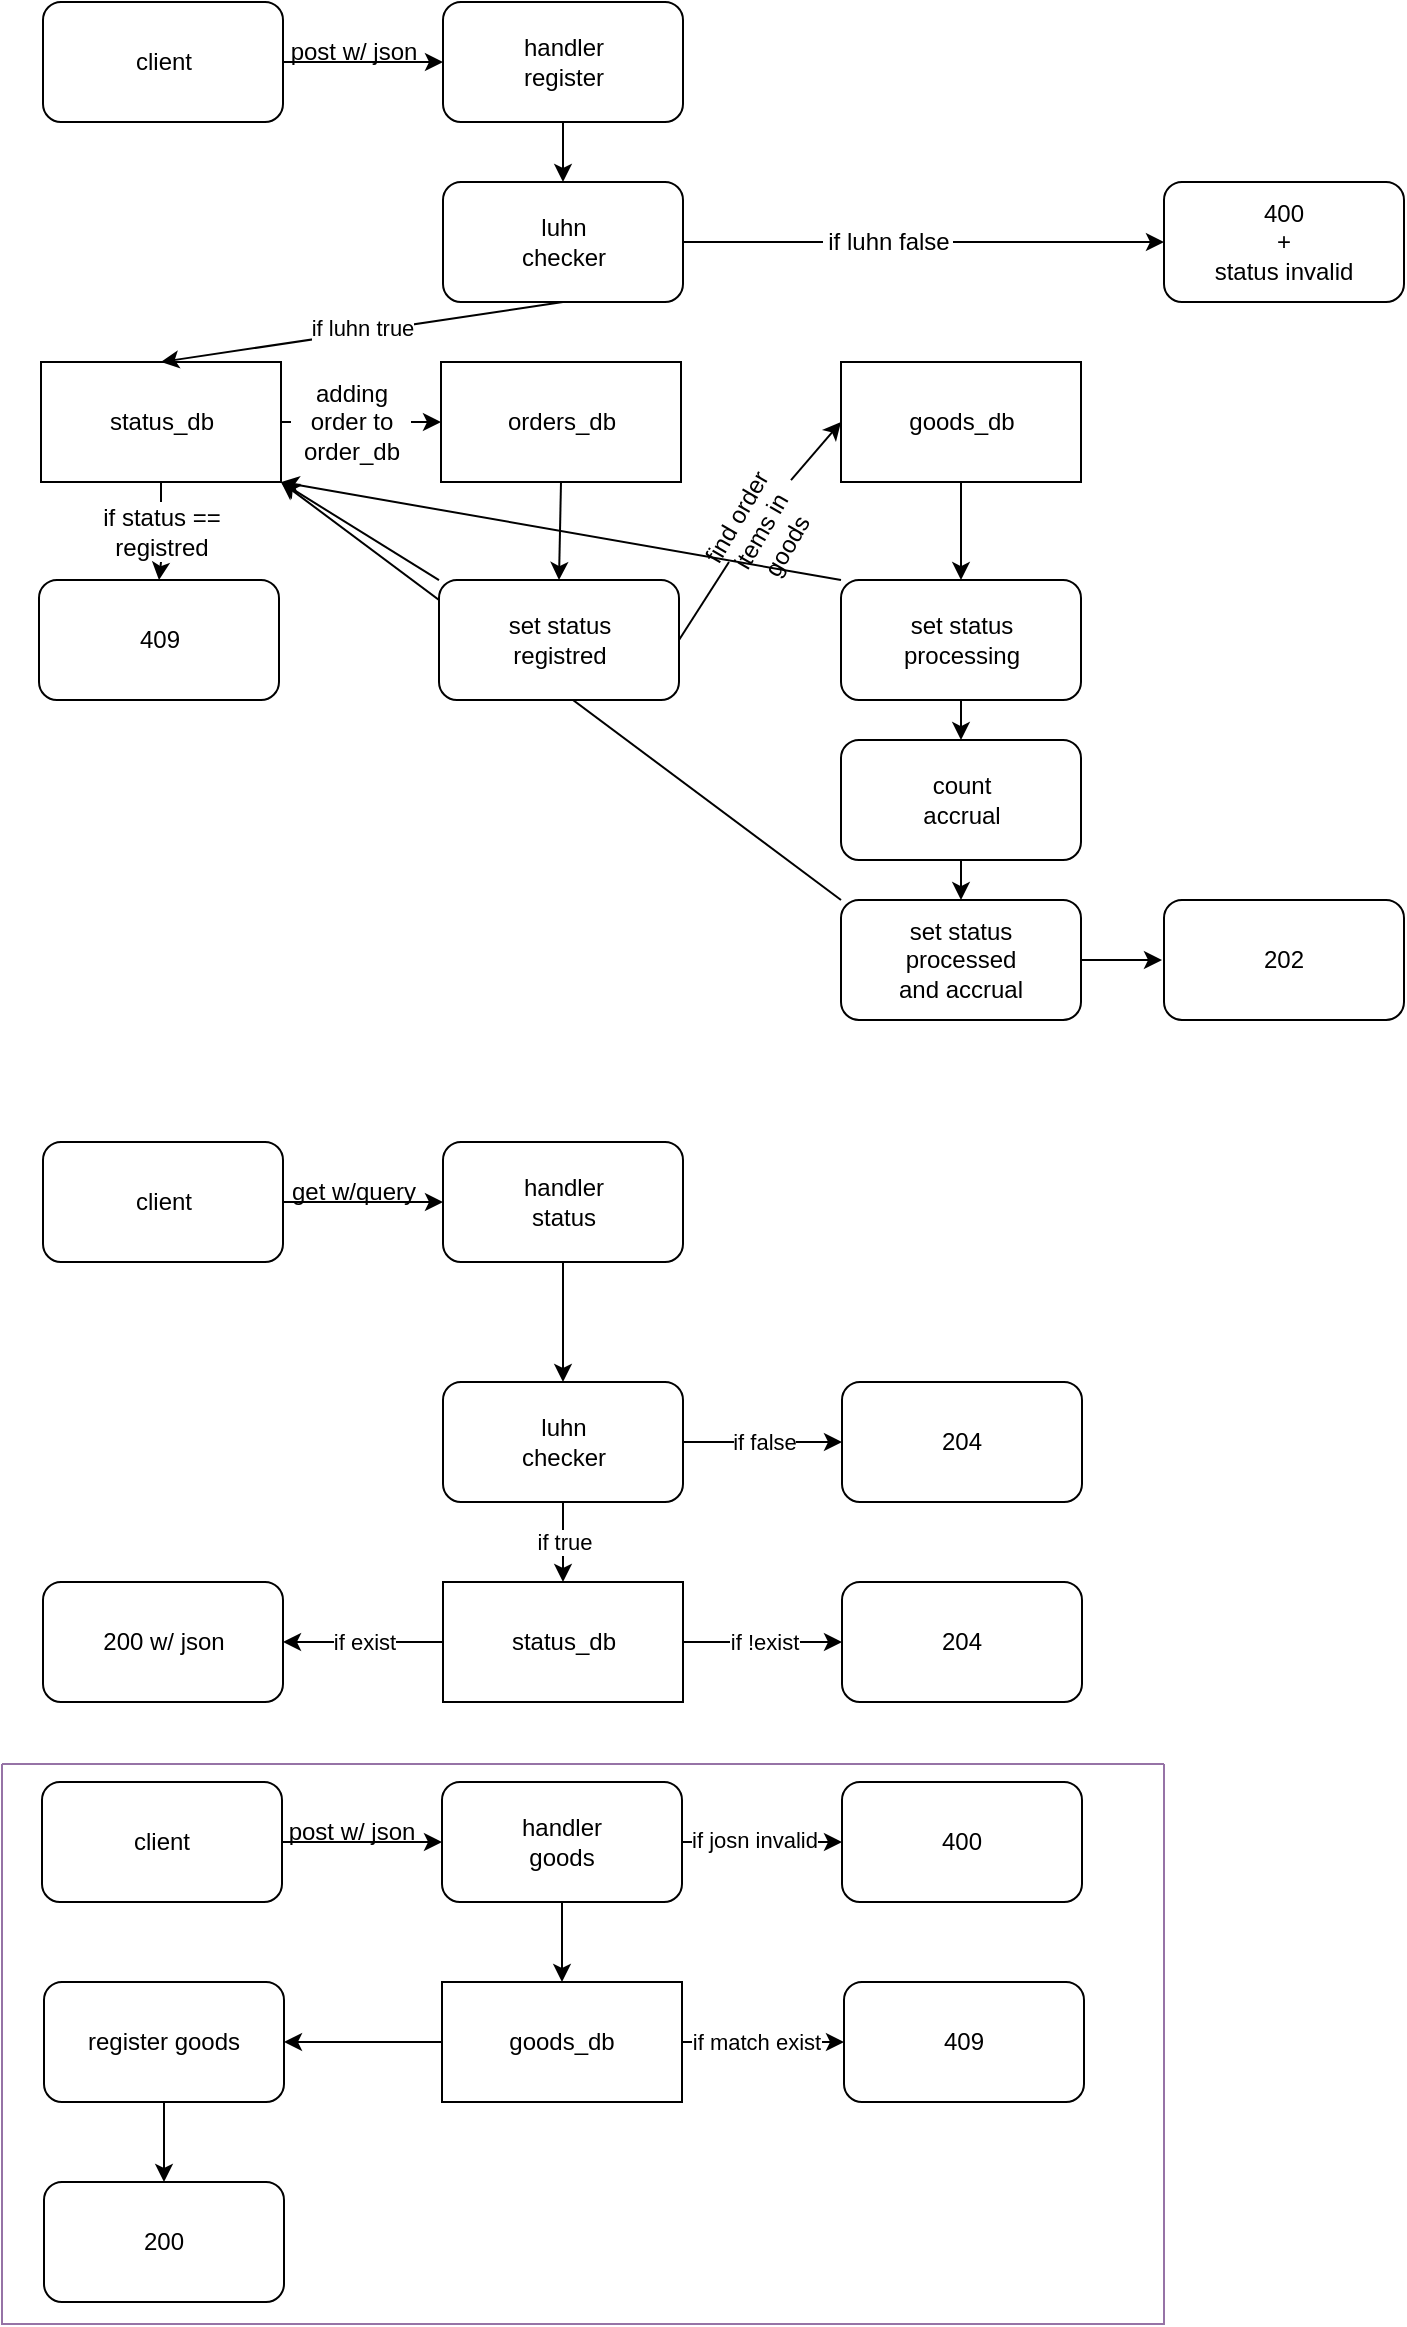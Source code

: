 <mxfile version="20.8.16" type="device"><diagram name="Page-1" id="pMHIFsfSDckQ-29K6GNW"><mxGraphModel dx="1363" dy="844" grid="1" gridSize="10" guides="1" tooltips="1" connect="1" arrows="1" fold="1" page="1" pageScale="1" pageWidth="827" pageHeight="1169" math="0" shadow="0"><root><mxCell id="0"/><mxCell id="1" parent="0"/><mxCell id="C9G-KHPXBhlwrZP7jdMz-21" value="" style="rounded=1;whiteSpace=wrap;html=1;" vertex="1" parent="1"><mxGeometry x="641" y="99" width="120" height="60" as="geometry"/></mxCell><mxCell id="C9G-KHPXBhlwrZP7jdMz-1" value="" style="rounded=0;whiteSpace=wrap;html=1;" vertex="1" parent="1"><mxGeometry x="79.5" y="189" width="120" height="60" as="geometry"/></mxCell><mxCell id="C9G-KHPXBhlwrZP7jdMz-2" value="" style="rounded=0;whiteSpace=wrap;html=1;" vertex="1" parent="1"><mxGeometry x="279.5" y="189" width="120" height="60" as="geometry"/></mxCell><mxCell id="C9G-KHPXBhlwrZP7jdMz-3" value="" style="rounded=0;whiteSpace=wrap;html=1;" vertex="1" parent="1"><mxGeometry x="479.5" y="189" width="120" height="60" as="geometry"/></mxCell><mxCell id="C9G-KHPXBhlwrZP7jdMz-4" value="status_db" style="text;html=1;strokeColor=none;fillColor=none;align=center;verticalAlign=middle;whiteSpace=wrap;rounded=0;" vertex="1" parent="1"><mxGeometry x="109.5" y="204" width="60" height="30" as="geometry"/></mxCell><mxCell id="C9G-KHPXBhlwrZP7jdMz-5" value="orders_db" style="text;html=1;strokeColor=none;fillColor=none;align=center;verticalAlign=middle;whiteSpace=wrap;rounded=0;" vertex="1" parent="1"><mxGeometry x="309.5" y="204" width="60" height="30" as="geometry"/></mxCell><mxCell id="C9G-KHPXBhlwrZP7jdMz-6" value="goods_db" style="text;html=1;strokeColor=none;fillColor=none;align=center;verticalAlign=middle;whiteSpace=wrap;rounded=0;" vertex="1" parent="1"><mxGeometry x="509.5" y="204" width="60" height="30" as="geometry"/></mxCell><mxCell id="C9G-KHPXBhlwrZP7jdMz-7" value="" style="rounded=1;whiteSpace=wrap;html=1;" vertex="1" parent="1"><mxGeometry x="280.5" y="9" width="120" height="60" as="geometry"/></mxCell><mxCell id="C9G-KHPXBhlwrZP7jdMz-8" value="handler register" style="text;html=1;strokeColor=none;fillColor=none;align=center;verticalAlign=middle;whiteSpace=wrap;rounded=0;" vertex="1" parent="1"><mxGeometry x="310.5" y="24" width="60" height="30" as="geometry"/></mxCell><mxCell id="C9G-KHPXBhlwrZP7jdMz-9" value="" style="rounded=1;whiteSpace=wrap;html=1;" vertex="1" parent="1"><mxGeometry x="80.5" y="9" width="120" height="60" as="geometry"/></mxCell><mxCell id="C9G-KHPXBhlwrZP7jdMz-10" value="client" style="text;html=1;strokeColor=none;fillColor=none;align=center;verticalAlign=middle;whiteSpace=wrap;rounded=0;" vertex="1" parent="1"><mxGeometry x="110.5" y="24" width="60" height="30" as="geometry"/></mxCell><mxCell id="C9G-KHPXBhlwrZP7jdMz-11" value="" style="endArrow=classic;html=1;rounded=0;exitX=1;exitY=0.5;exitDx=0;exitDy=0;entryX=0;entryY=0.5;entryDx=0;entryDy=0;" edge="1" parent="1" source="C9G-KHPXBhlwrZP7jdMz-9" target="C9G-KHPXBhlwrZP7jdMz-7"><mxGeometry width="50" height="50" relative="1" as="geometry"><mxPoint x="350.5" y="289" as="sourcePoint"/><mxPoint x="400.5" y="239" as="targetPoint"/></mxGeometry></mxCell><mxCell id="C9G-KHPXBhlwrZP7jdMz-12" value="post w/ json" style="text;html=1;strokeColor=none;fillColor=none;align=center;verticalAlign=middle;whiteSpace=wrap;rounded=0;" vertex="1" parent="1"><mxGeometry x="200.5" y="19" width="70" height="30" as="geometry"/></mxCell><mxCell id="C9G-KHPXBhlwrZP7jdMz-15" value="" style="endArrow=classic;html=1;rounded=0;exitX=0.5;exitY=1;exitDx=0;exitDy=0;entryX=0.5;entryY=0;entryDx=0;entryDy=0;" edge="1" parent="1" source="C9G-KHPXBhlwrZP7jdMz-7" target="C9G-KHPXBhlwrZP7jdMz-16"><mxGeometry width="50" height="50" relative="1" as="geometry"><mxPoint x="350.5" y="269" as="sourcePoint"/><mxPoint x="340.5" y="119" as="targetPoint"/></mxGeometry></mxCell><mxCell id="C9G-KHPXBhlwrZP7jdMz-16" value="" style="rounded=1;whiteSpace=wrap;html=1;" vertex="1" parent="1"><mxGeometry x="280.5" y="99" width="120" height="60" as="geometry"/></mxCell><mxCell id="C9G-KHPXBhlwrZP7jdMz-17" value="luhn checker" style="text;html=1;strokeColor=none;fillColor=none;align=center;verticalAlign=middle;whiteSpace=wrap;rounded=0;" vertex="1" parent="1"><mxGeometry x="310.5" y="114" width="60" height="30" as="geometry"/></mxCell><mxCell id="C9G-KHPXBhlwrZP7jdMz-18" value="" style="endArrow=classic;html=1;rounded=0;exitX=1;exitY=0.5;exitDx=0;exitDy=0;entryX=0;entryY=0.5;entryDx=0;entryDy=0;startArrow=none;" edge="1" parent="1" source="C9G-KHPXBhlwrZP7jdMz-24" target="C9G-KHPXBhlwrZP7jdMz-21"><mxGeometry width="50" height="50" relative="1" as="geometry"><mxPoint x="352" y="229" as="sourcePoint"/><mxPoint x="582" y="169" as="targetPoint"/></mxGeometry></mxCell><mxCell id="C9G-KHPXBhlwrZP7jdMz-20" value="400 &lt;br&gt;+ &lt;br&gt;status invalid" style="text;html=1;strokeColor=none;fillColor=none;align=center;verticalAlign=middle;whiteSpace=wrap;rounded=0;" vertex="1" parent="1"><mxGeometry x="656" y="114" width="90" height="30" as="geometry"/></mxCell><mxCell id="C9G-KHPXBhlwrZP7jdMz-23" value="" style="endArrow=classic;html=1;rounded=0;exitX=0.5;exitY=1;exitDx=0;exitDy=0;entryX=0.5;entryY=0;entryDx=0;entryDy=0;" edge="1" parent="1" source="C9G-KHPXBhlwrZP7jdMz-16" target="C9G-KHPXBhlwrZP7jdMz-1"><mxGeometry width="50" height="50" relative="1" as="geometry"><mxPoint x="340.5" y="249" as="sourcePoint"/><mxPoint x="400.5" y="149" as="targetPoint"/></mxGeometry></mxCell><mxCell id="C9G-KHPXBhlwrZP7jdMz-61" value="if luhn true" style="edgeLabel;html=1;align=center;verticalAlign=middle;resizable=0;points=[];" vertex="1" connectable="0" parent="C9G-KHPXBhlwrZP7jdMz-23"><mxGeometry x="0.005" y="-2" relative="1" as="geometry"><mxPoint as="offset"/></mxGeometry></mxCell><mxCell id="C9G-KHPXBhlwrZP7jdMz-25" value="" style="rounded=1;whiteSpace=wrap;html=1;" vertex="1" parent="1"><mxGeometry x="78.5" y="298.02" width="120" height="60" as="geometry"/></mxCell><mxCell id="C9G-KHPXBhlwrZP7jdMz-26" value="409" style="text;html=1;strokeColor=none;fillColor=none;align=center;verticalAlign=middle;whiteSpace=wrap;rounded=0;" vertex="1" parent="1"><mxGeometry x="108.5" y="313.02" width="60" height="30" as="geometry"/></mxCell><mxCell id="C9G-KHPXBhlwrZP7jdMz-27" value="" style="endArrow=classic;html=1;rounded=0;exitX=0.5;exitY=1;exitDx=0;exitDy=0;entryX=0.5;entryY=0;entryDx=0;entryDy=0;startArrow=none;" edge="1" parent="1" source="C9G-KHPXBhlwrZP7jdMz-28" target="C9G-KHPXBhlwrZP7jdMz-25"><mxGeometry width="50" height="50" relative="1" as="geometry"><mxPoint x="349.5" y="179" as="sourcePoint"/><mxPoint x="399.5" y="129" as="targetPoint"/></mxGeometry></mxCell><mxCell id="C9G-KHPXBhlwrZP7jdMz-31" value="" style="endArrow=classic;html=1;rounded=0;exitX=1;exitY=0.5;exitDx=0;exitDy=0;entryX=0;entryY=0.5;entryDx=0;entryDy=0;startArrow=none;" edge="1" parent="1" source="C9G-KHPXBhlwrZP7jdMz-35" target="C9G-KHPXBhlwrZP7jdMz-2"><mxGeometry width="50" height="50" relative="1" as="geometry"><mxPoint x="349.5" y="169" as="sourcePoint"/><mxPoint x="399.5" y="119" as="targetPoint"/></mxGeometry></mxCell><mxCell id="C9G-KHPXBhlwrZP7jdMz-33" value="" style="endArrow=classic;html=1;rounded=0;exitX=0.5;exitY=1;exitDx=0;exitDy=0;entryX=0.5;entryY=0;entryDx=0;entryDy=0;" edge="1" parent="1" source="C9G-KHPXBhlwrZP7jdMz-2" target="C9G-KHPXBhlwrZP7jdMz-32"><mxGeometry width="50" height="50" relative="1" as="geometry"><mxPoint x="349.5" y="169" as="sourcePoint"/><mxPoint x="399.5" y="119" as="targetPoint"/></mxGeometry></mxCell><mxCell id="C9G-KHPXBhlwrZP7jdMz-37" value="" style="endArrow=classic;html=1;rounded=0;exitX=0.5;exitY=1;exitDx=0;exitDy=0;entryX=0.5;entryY=0;entryDx=0;entryDy=0;" edge="1" parent="1" source="C9G-KHPXBhlwrZP7jdMz-3" target="C9G-KHPXBhlwrZP7jdMz-43"><mxGeometry width="50" height="50" relative="1" as="geometry"><mxPoint x="330.5" y="149" as="sourcePoint"/><mxPoint x="380.5" y="99" as="targetPoint"/></mxGeometry></mxCell><mxCell id="C9G-KHPXBhlwrZP7jdMz-38" value="" style="endArrow=classic;html=1;rounded=0;exitX=1;exitY=0.5;exitDx=0;exitDy=0;entryX=0;entryY=0.5;entryDx=0;entryDy=0;startArrow=none;" edge="1" parent="1" source="C9G-KHPXBhlwrZP7jdMz-39" target="C9G-KHPXBhlwrZP7jdMz-3"><mxGeometry width="50" height="50" relative="1" as="geometry"><mxPoint x="239.5" y="319" as="sourcePoint"/><mxPoint x="289.5" y="269" as="targetPoint"/></mxGeometry></mxCell><mxCell id="C9G-KHPXBhlwrZP7jdMz-40" value="" style="endArrow=none;html=1;rounded=0;exitX=1;exitY=0.5;exitDx=0;exitDy=0;entryX=0;entryY=0.5;entryDx=0;entryDy=0;" edge="1" parent="1" source="C9G-KHPXBhlwrZP7jdMz-32"><mxGeometry width="50" height="50" relative="1" as="geometry"><mxPoint x="398.5" y="318.02" as="sourcePoint"/><mxPoint x="423.5" y="289.001" as="targetPoint"/></mxGeometry></mxCell><mxCell id="C9G-KHPXBhlwrZP7jdMz-39" value="find order items in goods" style="text;html=1;strokeColor=none;fillColor=none;align=center;verticalAlign=middle;whiteSpace=wrap;rounded=0;rotation=-60;" vertex="1" parent="1"><mxGeometry x="409.5" y="259" width="60" height="30" as="geometry"/></mxCell><mxCell id="C9G-KHPXBhlwrZP7jdMz-42" value="" style="endArrow=none;html=1;rounded=0;exitX=1;exitY=0.5;exitDx=0;exitDy=0;entryX=0;entryY=0.5;entryDx=0;entryDy=0;" edge="1" parent="1" source="C9G-KHPXBhlwrZP7jdMz-1" target="C9G-KHPXBhlwrZP7jdMz-35"><mxGeometry width="50" height="50" relative="1" as="geometry"><mxPoint x="199.5" y="219" as="sourcePoint"/><mxPoint x="279.5" y="219" as="targetPoint"/></mxGeometry></mxCell><mxCell id="C9G-KHPXBhlwrZP7jdMz-35" value="adding order to order_db" style="text;html=1;strokeColor=none;fillColor=none;align=center;verticalAlign=middle;whiteSpace=wrap;rounded=0;" vertex="1" parent="1"><mxGeometry x="204.5" y="204" width="60" height="30" as="geometry"/></mxCell><mxCell id="C9G-KHPXBhlwrZP7jdMz-43" value="" style="rounded=1;whiteSpace=wrap;html=1;" vertex="1" parent="1"><mxGeometry x="479.5" y="298.02" width="120" height="60" as="geometry"/></mxCell><mxCell id="C9G-KHPXBhlwrZP7jdMz-44" value="set status processing" style="text;html=1;strokeColor=none;fillColor=none;align=center;verticalAlign=middle;whiteSpace=wrap;rounded=0;" vertex="1" parent="1"><mxGeometry x="504.5" y="313.02" width="70" height="30" as="geometry"/></mxCell><mxCell id="C9G-KHPXBhlwrZP7jdMz-46" value="" style="rounded=1;whiteSpace=wrap;html=1;" vertex="1" parent="1"><mxGeometry x="479.5" y="378.02" width="120" height="60" as="geometry"/></mxCell><mxCell id="C9G-KHPXBhlwrZP7jdMz-47" value="count accrual" style="text;html=1;strokeColor=none;fillColor=none;align=center;verticalAlign=middle;whiteSpace=wrap;rounded=0;" vertex="1" parent="1"><mxGeometry x="509.5" y="393.02" width="60" height="30" as="geometry"/></mxCell><mxCell id="C9G-KHPXBhlwrZP7jdMz-48" value="" style="endArrow=classic;html=1;rounded=0;exitX=0.5;exitY=1;exitDx=0;exitDy=0;entryX=0.5;entryY=0;entryDx=0;entryDy=0;" edge="1" parent="1" source="C9G-KHPXBhlwrZP7jdMz-43" target="C9G-KHPXBhlwrZP7jdMz-46"><mxGeometry width="50" height="50" relative="1" as="geometry"><mxPoint x="329.5" y="308.02" as="sourcePoint"/><mxPoint x="379.5" y="258.02" as="targetPoint"/></mxGeometry></mxCell><mxCell id="C9G-KHPXBhlwrZP7jdMz-49" value="" style="endArrow=classic;html=1;rounded=0;entryX=1;entryY=1;entryDx=0;entryDy=0;exitX=0;exitY=0;exitDx=0;exitDy=0;" edge="1" parent="1" source="C9G-KHPXBhlwrZP7jdMz-43" target="C9G-KHPXBhlwrZP7jdMz-1"><mxGeometry width="50" height="50" relative="1" as="geometry"><mxPoint x="479.5" y="429" as="sourcePoint"/><mxPoint x="379.5" y="269" as="targetPoint"/></mxGeometry></mxCell><mxCell id="C9G-KHPXBhlwrZP7jdMz-45" value="" style="endArrow=classic;html=1;rounded=0;exitX=0;exitY=0;exitDx=0;exitDy=0;entryX=1;entryY=1;entryDx=0;entryDy=0;" edge="1" parent="1" source="C9G-KHPXBhlwrZP7jdMz-32" target="C9G-KHPXBhlwrZP7jdMz-1"><mxGeometry width="50" height="50" relative="1" as="geometry"><mxPoint x="329.5" y="299" as="sourcePoint"/><mxPoint x="379.5" y="249" as="targetPoint"/></mxGeometry></mxCell><mxCell id="C9G-KHPXBhlwrZP7jdMz-50" value="" style="rounded=1;whiteSpace=wrap;html=1;" vertex="1" parent="1"><mxGeometry x="479.5" y="458.02" width="120" height="60" as="geometry"/></mxCell><mxCell id="C9G-KHPXBhlwrZP7jdMz-51" value="set status processed and accrual" style="text;html=1;strokeColor=none;fillColor=none;align=center;verticalAlign=middle;whiteSpace=wrap;rounded=0;" vertex="1" parent="1"><mxGeometry x="502" y="473.02" width="75" height="30" as="geometry"/></mxCell><mxCell id="C9G-KHPXBhlwrZP7jdMz-52" value="" style="endArrow=classic;html=1;rounded=0;exitX=0;exitY=0;exitDx=0;exitDy=0;entryX=1;entryY=1;entryDx=0;entryDy=0;" edge="1" parent="1" source="C9G-KHPXBhlwrZP7jdMz-50" target="C9G-KHPXBhlwrZP7jdMz-1"><mxGeometry width="50" height="50" relative="1" as="geometry"><mxPoint x="329.5" y="379" as="sourcePoint"/><mxPoint x="379.5" y="329" as="targetPoint"/></mxGeometry></mxCell><mxCell id="C9G-KHPXBhlwrZP7jdMz-32" value="" style="rounded=1;whiteSpace=wrap;html=1;" vertex="1" parent="1"><mxGeometry x="278.5" y="298.02" width="120" height="60" as="geometry"/></mxCell><mxCell id="C9G-KHPXBhlwrZP7jdMz-34" value="set status registred" style="text;html=1;strokeColor=none;fillColor=none;align=center;verticalAlign=middle;whiteSpace=wrap;rounded=0;" vertex="1" parent="1"><mxGeometry x="303.5" y="313.02" width="70" height="30" as="geometry"/></mxCell><mxCell id="C9G-KHPXBhlwrZP7jdMz-53" value="" style="endArrow=classic;html=1;rounded=0;exitX=0.5;exitY=1;exitDx=0;exitDy=0;entryX=0.5;entryY=0;entryDx=0;entryDy=0;" edge="1" parent="1" source="C9G-KHPXBhlwrZP7jdMz-46" target="C9G-KHPXBhlwrZP7jdMz-50"><mxGeometry width="50" height="50" relative="1" as="geometry"><mxPoint x="329.5" y="368.02" as="sourcePoint"/><mxPoint x="379.5" y="318.02" as="targetPoint"/></mxGeometry></mxCell><mxCell id="C9G-KHPXBhlwrZP7jdMz-55" value="" style="rounded=1;whiteSpace=wrap;html=1;" vertex="1" parent="1"><mxGeometry x="480" y="699" width="120" height="60" as="geometry"/></mxCell><mxCell id="C9G-KHPXBhlwrZP7jdMz-56" value="204" style="text;html=1;strokeColor=none;fillColor=none;align=center;verticalAlign=middle;whiteSpace=wrap;rounded=0;" vertex="1" parent="1"><mxGeometry x="510" y="714" width="60" height="30" as="geometry"/></mxCell><mxCell id="C9G-KHPXBhlwrZP7jdMz-57" value="" style="endArrow=classic;html=1;rounded=0;exitX=1;exitY=0.5;exitDx=0;exitDy=0;entryX=0;entryY=0.5;entryDx=0;entryDy=0;" edge="1" parent="1" source="C9G-KHPXBhlwrZP7jdMz-50"><mxGeometry width="50" height="50" relative="1" as="geometry"><mxPoint x="330" y="278.02" as="sourcePoint"/><mxPoint x="640" y="488.02" as="targetPoint"/></mxGeometry></mxCell><mxCell id="C9G-KHPXBhlwrZP7jdMz-59" value="" style="endArrow=none;html=1;rounded=0;exitX=1;exitY=0.5;exitDx=0;exitDy=0;entryX=0;entryY=0.5;entryDx=0;entryDy=0;" edge="1" parent="1" source="C9G-KHPXBhlwrZP7jdMz-16" target="C9G-KHPXBhlwrZP7jdMz-24"><mxGeometry width="50" height="50" relative="1" as="geometry"><mxPoint x="400.5" y="129" as="sourcePoint"/><mxPoint x="640.5" y="169" as="targetPoint"/></mxGeometry></mxCell><mxCell id="C9G-KHPXBhlwrZP7jdMz-24" value="if luhn false" style="text;html=1;strokeColor=none;fillColor=none;align=center;verticalAlign=middle;whiteSpace=wrap;rounded=0;" vertex="1" parent="1"><mxGeometry x="470.5" y="114" width="65" height="30" as="geometry"/></mxCell><mxCell id="C9G-KHPXBhlwrZP7jdMz-60" value="" style="endArrow=none;html=1;rounded=0;exitX=0.5;exitY=1;exitDx=0;exitDy=0;entryX=0.5;entryY=0;entryDx=0;entryDy=0;" edge="1" parent="1" source="C9G-KHPXBhlwrZP7jdMz-1" target="C9G-KHPXBhlwrZP7jdMz-28"><mxGeometry width="50" height="50" relative="1" as="geometry"><mxPoint x="139.5" y="249" as="sourcePoint"/><mxPoint x="139.5" y="309" as="targetPoint"/></mxGeometry></mxCell><mxCell id="C9G-KHPXBhlwrZP7jdMz-28" value="if status == registred" style="text;html=1;strokeColor=none;fillColor=none;align=center;verticalAlign=middle;whiteSpace=wrap;rounded=0;" vertex="1" parent="1"><mxGeometry x="94.5" y="259" width="90" height="30" as="geometry"/></mxCell><mxCell id="C9G-KHPXBhlwrZP7jdMz-62" value="" style="rounded=1;whiteSpace=wrap;html=1;" vertex="1" parent="1"><mxGeometry x="280.5" y="579" width="120" height="60" as="geometry"/></mxCell><mxCell id="C9G-KHPXBhlwrZP7jdMz-63" value="handler status" style="text;html=1;strokeColor=none;fillColor=none;align=center;verticalAlign=middle;whiteSpace=wrap;rounded=0;" vertex="1" parent="1"><mxGeometry x="310.5" y="594" width="60" height="30" as="geometry"/></mxCell><mxCell id="C9G-KHPXBhlwrZP7jdMz-64" value="" style="rounded=1;whiteSpace=wrap;html=1;" vertex="1" parent="1"><mxGeometry x="80.5" y="579" width="120" height="60" as="geometry"/></mxCell><mxCell id="C9G-KHPXBhlwrZP7jdMz-65" value="client" style="text;html=1;strokeColor=none;fillColor=none;align=center;verticalAlign=middle;whiteSpace=wrap;rounded=0;" vertex="1" parent="1"><mxGeometry x="110.5" y="594" width="60" height="30" as="geometry"/></mxCell><mxCell id="C9G-KHPXBhlwrZP7jdMz-66" value="" style="endArrow=classic;html=1;rounded=0;exitX=1;exitY=0.5;exitDx=0;exitDy=0;entryX=0;entryY=0.5;entryDx=0;entryDy=0;" edge="1" parent="1" source="C9G-KHPXBhlwrZP7jdMz-64" target="C9G-KHPXBhlwrZP7jdMz-62"><mxGeometry width="50" height="50" relative="1" as="geometry"><mxPoint x="350.5" y="859" as="sourcePoint"/><mxPoint x="400.5" y="809" as="targetPoint"/></mxGeometry></mxCell><mxCell id="C9G-KHPXBhlwrZP7jdMz-67" value="get w/query" style="text;html=1;strokeColor=none;fillColor=none;align=center;verticalAlign=middle;whiteSpace=wrap;rounded=0;" vertex="1" parent="1"><mxGeometry x="200.5" y="589" width="70" height="30" as="geometry"/></mxCell><mxCell id="C9G-KHPXBhlwrZP7jdMz-68" value="" style="rounded=1;whiteSpace=wrap;html=1;" vertex="1" parent="1"><mxGeometry x="280.5" y="699" width="120" height="60" as="geometry"/></mxCell><mxCell id="C9G-KHPXBhlwrZP7jdMz-69" value="luhn checker" style="text;html=1;strokeColor=none;fillColor=none;align=center;verticalAlign=middle;whiteSpace=wrap;rounded=0;" vertex="1" parent="1"><mxGeometry x="310.5" y="714" width="60" height="30" as="geometry"/></mxCell><mxCell id="C9G-KHPXBhlwrZP7jdMz-72" value="" style="endArrow=classic;html=1;rounded=0;exitX=0.5;exitY=1;exitDx=0;exitDy=0;entryX=0.5;entryY=0;entryDx=0;entryDy=0;" edge="1" parent="1" source="C9G-KHPXBhlwrZP7jdMz-62" target="C9G-KHPXBhlwrZP7jdMz-68"><mxGeometry width="50" height="50" relative="1" as="geometry"><mxPoint x="371.5" y="679" as="sourcePoint"/><mxPoint x="421.5" y="629" as="targetPoint"/></mxGeometry></mxCell><mxCell id="C9G-KHPXBhlwrZP7jdMz-73" value="" style="endArrow=classic;html=1;rounded=0;exitX=1;exitY=0.5;exitDx=0;exitDy=0;entryX=0;entryY=0.5;entryDx=0;entryDy=0;" edge="1" parent="1" source="C9G-KHPXBhlwrZP7jdMz-68" target="C9G-KHPXBhlwrZP7jdMz-55"><mxGeometry width="50" height="50" relative="1" as="geometry"><mxPoint x="371.5" y="679" as="sourcePoint"/><mxPoint x="421.5" y="629" as="targetPoint"/></mxGeometry></mxCell><mxCell id="C9G-KHPXBhlwrZP7jdMz-74" value="if false" style="edgeLabel;html=1;align=center;verticalAlign=middle;resizable=0;points=[];" vertex="1" connectable="0" parent="C9G-KHPXBhlwrZP7jdMz-73"><mxGeometry x="0.136" y="-3" relative="1" as="geometry"><mxPoint x="-5" y="-3" as="offset"/></mxGeometry></mxCell><mxCell id="C9G-KHPXBhlwrZP7jdMz-75" value="" style="rounded=0;whiteSpace=wrap;html=1;" vertex="1" parent="1"><mxGeometry x="280.5" y="799" width="120" height="60" as="geometry"/></mxCell><mxCell id="C9G-KHPXBhlwrZP7jdMz-76" value="status_db" style="text;html=1;strokeColor=none;fillColor=none;align=center;verticalAlign=middle;whiteSpace=wrap;rounded=0;" vertex="1" parent="1"><mxGeometry x="310.5" y="814" width="60" height="30" as="geometry"/></mxCell><mxCell id="C9G-KHPXBhlwrZP7jdMz-78" value="if true" style="endArrow=classic;html=1;rounded=0;exitX=0.5;exitY=1;exitDx=0;exitDy=0;entryX=0.5;entryY=0;entryDx=0;entryDy=0;" edge="1" parent="1" source="C9G-KHPXBhlwrZP7jdMz-68" target="C9G-KHPXBhlwrZP7jdMz-75"><mxGeometry width="50" height="50" relative="1" as="geometry"><mxPoint x="371.5" y="879" as="sourcePoint"/><mxPoint x="421.5" y="829" as="targetPoint"/></mxGeometry></mxCell><mxCell id="C9G-KHPXBhlwrZP7jdMz-80" value="" style="endArrow=classic;html=1;rounded=0;exitX=0;exitY=0.5;exitDx=0;exitDy=0;entryX=1;entryY=0.5;entryDx=0;entryDy=0;" edge="1" parent="1" source="C9G-KHPXBhlwrZP7jdMz-75" target="C9G-KHPXBhlwrZP7jdMz-82"><mxGeometry width="50" height="50" relative="1" as="geometry"><mxPoint x="371.5" y="879" as="sourcePoint"/><mxPoint x="261.5" y="829" as="targetPoint"/></mxGeometry></mxCell><mxCell id="C9G-KHPXBhlwrZP7jdMz-84" value="if exist" style="edgeLabel;html=1;align=center;verticalAlign=middle;resizable=0;points=[];" vertex="1" connectable="0" parent="C9G-KHPXBhlwrZP7jdMz-80"><mxGeometry x="-0.05" y="1" relative="1" as="geometry"><mxPoint x="-2" y="-1" as="offset"/></mxGeometry></mxCell><mxCell id="C9G-KHPXBhlwrZP7jdMz-82" value="200 w/ json" style="rounded=1;whiteSpace=wrap;html=1;" vertex="1" parent="1"><mxGeometry x="80.5" y="799" width="120" height="60" as="geometry"/></mxCell><mxCell id="C9G-KHPXBhlwrZP7jdMz-85" value="204" style="rounded=1;whiteSpace=wrap;html=1;" vertex="1" parent="1"><mxGeometry x="480" y="799" width="120" height="60" as="geometry"/></mxCell><mxCell id="C9G-KHPXBhlwrZP7jdMz-86" value="if !exist" style="endArrow=classic;html=1;rounded=0;exitX=1;exitY=0.5;exitDx=0;exitDy=0;entryX=0;entryY=0.5;entryDx=0;entryDy=0;" edge="1" parent="1" source="C9G-KHPXBhlwrZP7jdMz-75" target="C9G-KHPXBhlwrZP7jdMz-85"><mxGeometry width="50" height="50" relative="1" as="geometry"><mxPoint x="371.5" y="879" as="sourcePoint"/><mxPoint x="421.5" y="829" as="targetPoint"/></mxGeometry></mxCell><mxCell id="C9G-KHPXBhlwrZP7jdMz-87" value="202" style="rounded=1;whiteSpace=wrap;html=1;" vertex="1" parent="1"><mxGeometry x="641" y="458.02" width="120" height="60" as="geometry"/></mxCell><mxCell id="C9G-KHPXBhlwrZP7jdMz-88" value="" style="rounded=1;whiteSpace=wrap;html=1;" vertex="1" parent="1"><mxGeometry x="280" y="899" width="120" height="60" as="geometry"/></mxCell><mxCell id="C9G-KHPXBhlwrZP7jdMz-89" value="handler goods" style="text;html=1;strokeColor=none;fillColor=none;align=center;verticalAlign=middle;whiteSpace=wrap;rounded=0;" vertex="1" parent="1"><mxGeometry x="310" y="914" width="60" height="30" as="geometry"/></mxCell><mxCell id="C9G-KHPXBhlwrZP7jdMz-90" value="" style="rounded=1;whiteSpace=wrap;html=1;" vertex="1" parent="1"><mxGeometry x="80" y="899" width="120" height="60" as="geometry"/></mxCell><mxCell id="C9G-KHPXBhlwrZP7jdMz-91" value="client" style="text;html=1;strokeColor=none;fillColor=none;align=center;verticalAlign=middle;whiteSpace=wrap;rounded=0;" vertex="1" parent="1"><mxGeometry x="110" y="914" width="60" height="30" as="geometry"/></mxCell><mxCell id="C9G-KHPXBhlwrZP7jdMz-92" value="" style="endArrow=classic;html=1;rounded=0;exitX=1;exitY=0.5;exitDx=0;exitDy=0;entryX=0;entryY=0.5;entryDx=0;entryDy=0;" edge="1" parent="1" source="C9G-KHPXBhlwrZP7jdMz-90" target="C9G-KHPXBhlwrZP7jdMz-88"><mxGeometry width="50" height="50" relative="1" as="geometry"><mxPoint x="350" y="1179" as="sourcePoint"/><mxPoint x="400" y="1129" as="targetPoint"/></mxGeometry></mxCell><mxCell id="C9G-KHPXBhlwrZP7jdMz-93" value="post w/ json" style="text;html=1;strokeColor=none;fillColor=none;align=center;verticalAlign=middle;whiteSpace=wrap;rounded=0;" vertex="1" parent="1"><mxGeometry x="200" y="909" width="70" height="30" as="geometry"/></mxCell><mxCell id="C9G-KHPXBhlwrZP7jdMz-94" value="" style="rounded=0;whiteSpace=wrap;html=1;" vertex="1" parent="1"><mxGeometry x="280" y="999" width="120" height="60" as="geometry"/></mxCell><mxCell id="C9G-KHPXBhlwrZP7jdMz-95" value="goods_db" style="text;html=1;strokeColor=none;fillColor=none;align=center;verticalAlign=middle;whiteSpace=wrap;rounded=0;" vertex="1" parent="1"><mxGeometry x="310" y="1014" width="60" height="30" as="geometry"/></mxCell><mxCell id="C9G-KHPXBhlwrZP7jdMz-96" value="" style="endArrow=classic;html=1;rounded=0;exitX=1;exitY=0.5;exitDx=0;exitDy=0;" edge="1" parent="1" source="C9G-KHPXBhlwrZP7jdMz-88" target="C9G-KHPXBhlwrZP7jdMz-97"><mxGeometry width="50" height="50" relative="1" as="geometry"><mxPoint x="407" y="1069" as="sourcePoint"/><mxPoint x="487" y="929" as="targetPoint"/></mxGeometry></mxCell><mxCell id="C9G-KHPXBhlwrZP7jdMz-98" value="if josn invalid" style="edgeLabel;html=1;align=center;verticalAlign=middle;resizable=0;points=[];" vertex="1" connectable="0" parent="C9G-KHPXBhlwrZP7jdMz-96"><mxGeometry x="-0.1" y="1" relative="1" as="geometry"><mxPoint as="offset"/></mxGeometry></mxCell><mxCell id="C9G-KHPXBhlwrZP7jdMz-97" value="400" style="rounded=1;whiteSpace=wrap;html=1;" vertex="1" parent="1"><mxGeometry x="480" y="899" width="120" height="60" as="geometry"/></mxCell><mxCell id="C9G-KHPXBhlwrZP7jdMz-99" value="" style="endArrow=classic;html=1;rounded=0;exitX=0.5;exitY=1;exitDx=0;exitDy=0;entryX=0.5;entryY=0;entryDx=0;entryDy=0;" edge="1" parent="1" source="C9G-KHPXBhlwrZP7jdMz-88" target="C9G-KHPXBhlwrZP7jdMz-94"><mxGeometry width="50" height="50" relative="1" as="geometry"><mxPoint x="407" y="1069" as="sourcePoint"/><mxPoint x="457" y="1019" as="targetPoint"/></mxGeometry></mxCell><mxCell id="C9G-KHPXBhlwrZP7jdMz-100" value="" style="endArrow=classic;html=1;rounded=0;exitX=1;exitY=0.5;exitDx=0;exitDy=0;entryX=0;entryY=0.5;entryDx=0;entryDy=0;" edge="1" parent="1" source="C9G-KHPXBhlwrZP7jdMz-94" target="C9G-KHPXBhlwrZP7jdMz-101"><mxGeometry width="50" height="50" relative="1" as="geometry"><mxPoint x="407" y="1069" as="sourcePoint"/><mxPoint x="477" y="1029" as="targetPoint"/></mxGeometry></mxCell><mxCell id="C9G-KHPXBhlwrZP7jdMz-102" value="if match exist" style="edgeLabel;html=1;align=center;verticalAlign=middle;resizable=0;points=[];" vertex="1" connectable="0" parent="C9G-KHPXBhlwrZP7jdMz-100"><mxGeometry x="-0.358" y="3" relative="1" as="geometry"><mxPoint x="11" y="3" as="offset"/></mxGeometry></mxCell><mxCell id="C9G-KHPXBhlwrZP7jdMz-101" value="409" style="rounded=1;whiteSpace=wrap;html=1;" vertex="1" parent="1"><mxGeometry x="481" y="999" width="120" height="60" as="geometry"/></mxCell><mxCell id="C9G-KHPXBhlwrZP7jdMz-103" value="" style="endArrow=classic;html=1;rounded=0;exitX=0;exitY=0.5;exitDx=0;exitDy=0;" edge="1" parent="1" source="C9G-KHPXBhlwrZP7jdMz-94" target="C9G-KHPXBhlwrZP7jdMz-104"><mxGeometry width="50" height="50" relative="1" as="geometry"><mxPoint x="407" y="1069" as="sourcePoint"/><mxPoint x="207" y="1029" as="targetPoint"/></mxGeometry></mxCell><mxCell id="C9G-KHPXBhlwrZP7jdMz-104" value="register goods" style="rounded=1;whiteSpace=wrap;html=1;" vertex="1" parent="1"><mxGeometry x="81" y="999" width="120" height="60" as="geometry"/></mxCell><mxCell id="C9G-KHPXBhlwrZP7jdMz-105" value="" style="endArrow=classic;html=1;rounded=0;exitX=0.5;exitY=1;exitDx=0;exitDy=0;" edge="1" parent="1" source="C9G-KHPXBhlwrZP7jdMz-104" target="C9G-KHPXBhlwrZP7jdMz-106"><mxGeometry width="50" height="50" relative="1" as="geometry"><mxPoint x="408" y="989" as="sourcePoint"/><mxPoint x="458" y="939" as="targetPoint"/></mxGeometry></mxCell><mxCell id="C9G-KHPXBhlwrZP7jdMz-106" value="200" style="rounded=1;whiteSpace=wrap;html=1;" vertex="1" parent="1"><mxGeometry x="81" y="1099" width="120" height="60" as="geometry"/></mxCell><mxCell id="C9G-KHPXBhlwrZP7jdMz-107" value="" style="swimlane;startSize=0;fillColor=#DC78E7;strokeColor=#9673a6;fillStyle=auto;rounded=0;swimlaneLine=1;glass=0;" vertex="1" parent="1"><mxGeometry x="60" y="890" width="581" height="280" as="geometry"/></mxCell></root></mxGraphModel></diagram></mxfile>